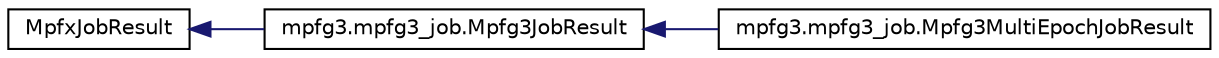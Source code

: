 digraph G
{
  edge [fontname="Helvetica",fontsize="10",labelfontname="Helvetica",labelfontsize="10"];
  node [fontname="Helvetica",fontsize="10",shape=record];
  rankdir=LR;
  Node1 [label="MpfxJobResult",height=0.2,width=0.4,color="black", fillcolor="white", style="filled",URL="$classMpfxJobResult.html"];
  Node1 -> Node2 [dir=back,color="midnightblue",fontsize="10",style="solid",fontname="Helvetica"];
  Node2 [label="mpfg3.mpfg3_job.Mpfg3JobResult",height=0.2,width=0.4,color="black", fillcolor="white", style="filled",URL="$classmpfg3_1_1mpfg3__job_1_1Mpfg3JobResult.html",tooltip="Represents the result of a GREAT3 job."];
  Node2 -> Node3 [dir=back,color="midnightblue",fontsize="10",style="solid",fontname="Helvetica"];
  Node3 [label="mpfg3.mpfg3_job.Mpfg3MultiEpochJobResult",height=0.2,width=0.4,color="black", fillcolor="white", style="filled",URL="$classmpfg3_1_1mpfg3__job_1_1Mpfg3MultiEpochJobResult.html",tooltip="Represents the result of a job with multiple epochs (exposures) images and related catalogs..."];
}
